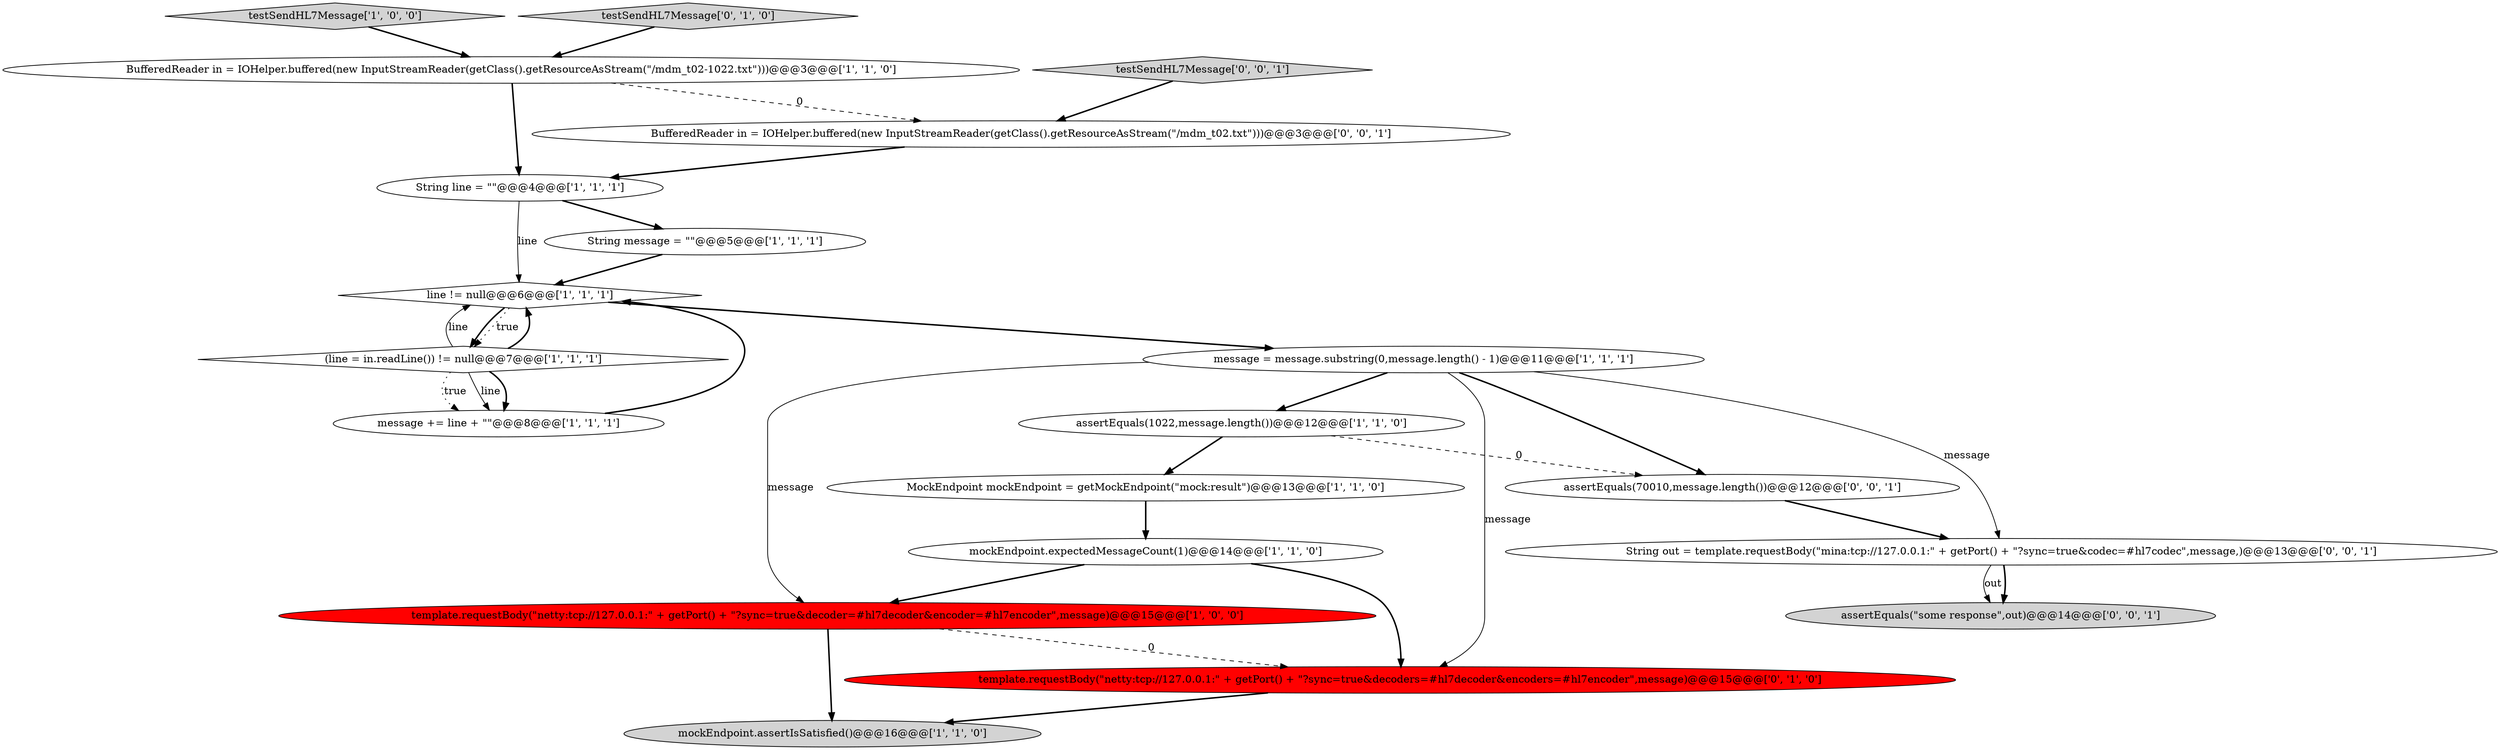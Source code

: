 digraph {
7 [style = filled, label = "testSendHL7Message['1', '0', '0']", fillcolor = lightgray, shape = diamond image = "AAA0AAABBB1BBB"];
12 [style = filled, label = "MockEndpoint mockEndpoint = getMockEndpoint(\"mock:result\")@@@13@@@['1', '1', '0']", fillcolor = white, shape = ellipse image = "AAA0AAABBB1BBB"];
5 [style = filled, label = "BufferedReader in = IOHelper.buffered(new InputStreamReader(getClass().getResourceAsStream(\"/mdm_t02-1022.txt\")))@@@3@@@['1', '1', '0']", fillcolor = white, shape = ellipse image = "AAA0AAABBB1BBB"];
11 [style = filled, label = "assertEquals(1022,message.length())@@@12@@@['1', '1', '0']", fillcolor = white, shape = ellipse image = "AAA0AAABBB1BBB"];
3 [style = filled, label = "line != null@@@6@@@['1', '1', '1']", fillcolor = white, shape = diamond image = "AAA0AAABBB1BBB"];
15 [style = filled, label = "assertEquals(\"some response\",out)@@@14@@@['0', '0', '1']", fillcolor = lightgray, shape = ellipse image = "AAA0AAABBB3BBB"];
16 [style = filled, label = "BufferedReader in = IOHelper.buffered(new InputStreamReader(getClass().getResourceAsStream(\"/mdm_t02.txt\")))@@@3@@@['0', '0', '1']", fillcolor = white, shape = ellipse image = "AAA0AAABBB3BBB"];
4 [style = filled, label = "mockEndpoint.expectedMessageCount(1)@@@14@@@['1', '1', '0']", fillcolor = white, shape = ellipse image = "AAA0AAABBB1BBB"];
14 [style = filled, label = "testSendHL7Message['0', '1', '0']", fillcolor = lightgray, shape = diamond image = "AAA0AAABBB2BBB"];
19 [style = filled, label = "assertEquals(70010,message.length())@@@12@@@['0', '0', '1']", fillcolor = white, shape = ellipse image = "AAA0AAABBB3BBB"];
6 [style = filled, label = "mockEndpoint.assertIsSatisfied()@@@16@@@['1', '1', '0']", fillcolor = lightgray, shape = ellipse image = "AAA0AAABBB1BBB"];
17 [style = filled, label = "testSendHL7Message['0', '0', '1']", fillcolor = lightgray, shape = diamond image = "AAA0AAABBB3BBB"];
9 [style = filled, label = "message += line + \"\"@@@8@@@['1', '1', '1']", fillcolor = white, shape = ellipse image = "AAA0AAABBB1BBB"];
8 [style = filled, label = "(line = in.readLine()) != null@@@7@@@['1', '1', '1']", fillcolor = white, shape = diamond image = "AAA0AAABBB1BBB"];
10 [style = filled, label = "message = message.substring(0,message.length() - 1)@@@11@@@['1', '1', '1']", fillcolor = white, shape = ellipse image = "AAA0AAABBB1BBB"];
2 [style = filled, label = "String line = \"\"@@@4@@@['1', '1', '1']", fillcolor = white, shape = ellipse image = "AAA0AAABBB1BBB"];
13 [style = filled, label = "template.requestBody(\"netty:tcp://127.0.0.1:\" + getPort() + \"?sync=true&decoders=#hl7decoder&encoders=#hl7encoder\",message)@@@15@@@['0', '1', '0']", fillcolor = red, shape = ellipse image = "AAA1AAABBB2BBB"];
0 [style = filled, label = "String message = \"\"@@@5@@@['1', '1', '1']", fillcolor = white, shape = ellipse image = "AAA0AAABBB1BBB"];
18 [style = filled, label = "String out = template.requestBody(\"mina:tcp://127.0.0.1:\" + getPort() + \"?sync=true&codec=#hl7codec\",message,)@@@13@@@['0', '0', '1']", fillcolor = white, shape = ellipse image = "AAA0AAABBB3BBB"];
1 [style = filled, label = "template.requestBody(\"netty:tcp://127.0.0.1:\" + getPort() + \"?sync=true&decoder=#hl7decoder&encoder=#hl7encoder\",message)@@@15@@@['1', '0', '0']", fillcolor = red, shape = ellipse image = "AAA1AAABBB1BBB"];
10->1 [style = solid, label="message"];
0->3 [style = bold, label=""];
10->18 [style = solid, label="message"];
2->3 [style = solid, label="line"];
19->18 [style = bold, label=""];
10->19 [style = bold, label=""];
4->13 [style = bold, label=""];
8->3 [style = bold, label=""];
18->15 [style = bold, label=""];
11->12 [style = bold, label=""];
8->3 [style = solid, label="line"];
16->2 [style = bold, label=""];
1->13 [style = dashed, label="0"];
5->16 [style = dashed, label="0"];
3->10 [style = bold, label=""];
5->2 [style = bold, label=""];
7->5 [style = bold, label=""];
2->0 [style = bold, label=""];
1->6 [style = bold, label=""];
12->4 [style = bold, label=""];
18->15 [style = solid, label="out"];
11->19 [style = dashed, label="0"];
3->8 [style = bold, label=""];
8->9 [style = bold, label=""];
9->3 [style = bold, label=""];
4->1 [style = bold, label=""];
8->9 [style = dotted, label="true"];
8->9 [style = solid, label="line"];
13->6 [style = bold, label=""];
3->8 [style = dotted, label="true"];
10->13 [style = solid, label="message"];
17->16 [style = bold, label=""];
14->5 [style = bold, label=""];
10->11 [style = bold, label=""];
}
